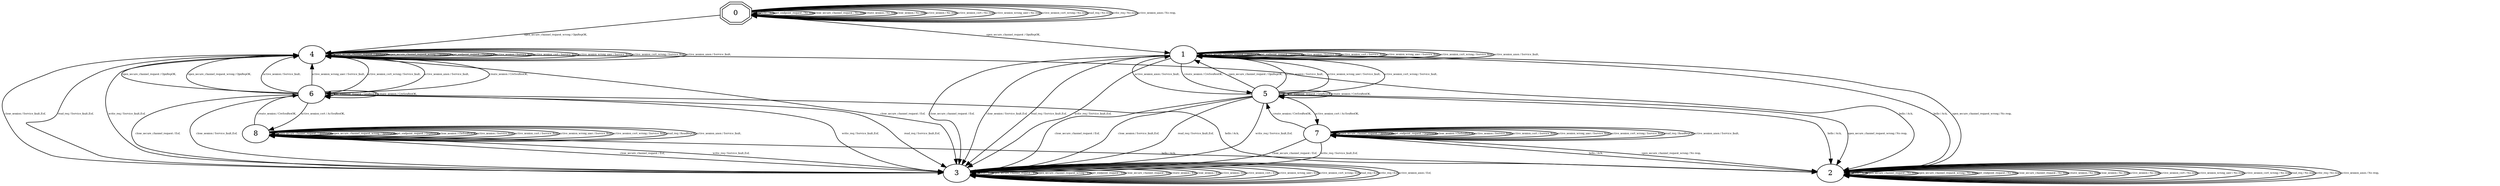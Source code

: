 digraph "Automata" {
"0" [shape=doubleoctagon, style=filled, fillcolor=white, URL="0"];
"4" [shape=ellipse, style=filled, fillcolor=white, URL="4"];
"6" [shape=ellipse, style=filled, fillcolor=white, URL="6"];
"8" [shape=ellipse, style=filled, fillcolor=white, URL="8"];
"3" [shape=ellipse, style=filled, fillcolor=white, URL="3"];
"2" [shape=ellipse, style=filled, fillcolor=white, URL="2"];
"1" [shape=ellipse, style=filled, fillcolor=white, URL="1"];
"5" [shape=ellipse, style=filled, fillcolor=white, URL="5"];
"7" [shape=ellipse, style=filled, fillcolor=white, URL="7"];
"0" -> "0" [fontsize=5, label="hello / Ack,", URL="t0"];
"0" -> "1" [fontsize=5, label="open_secure_channel_request / OpnRepOK,", URL="t1"];
"0" -> "4" [fontsize=5, label="open_secure_channel_request_wrong / OpnRepOK,", URL="t2"];
"0" -> "0" [fontsize=5, label="get_endpoint_request / No resp,", URL="t3"];
"0" -> "0" [fontsize=5, label="close_secure_channel_request / No resp,", URL="t4"];
"0" -> "0" [fontsize=5, label="create_session / No resp,", URL="t5"];
"0" -> "0" [fontsize=5, label="close_session / No resp,", URL="t6"];
"0" -> "0" [fontsize=5, label="active_session / No resp,", URL="t7"];
"0" -> "0" [fontsize=5, label="active_session_cert / No resp,", URL="t8"];
"0" -> "0" [fontsize=5, label="active_session_wrong_user / No resp,", URL="t9"];
"0" -> "0" [fontsize=5, label="active_session_cert_wrong / No resp,", URL="t10"];
"0" -> "0" [fontsize=5, label="read_req / No resp,", URL="t11"];
"0" -> "0" [fontsize=5, label="write_req / No resp,", URL="t12"];
"0" -> "0" [fontsize=5, label="active_session_anon / No resp,", URL="t13"];
"4" -> "2" [fontsize=5, label="hello / Ack,", URL="t56"];
"4" -> "4" [fontsize=5, label="open_secure_channel_request / OpnRepOK,", URL="t57"];
"4" -> "4" [fontsize=5, label="open_secure_channel_request_wrong / OpnRepOK,", URL="t58"];
"4" -> "4" [fontsize=5, label="get_endpoint_request / GepResOK,", URL="t59"];
"4" -> "3" [fontsize=5, label="close_secure_channel_request / Eof,", URL="t60"];
"4" -> "6" [fontsize=5, label="create_session / CreSesResOK,", URL="t61"];
"4" -> "3" [fontsize=5, label="close_session / Service_fault,Eof,", URL="t62"];
"4" -> "4" [fontsize=5, label="active_session / Service_fault,", URL="t63"];
"4" -> "4" [fontsize=5, label="active_session_cert / Service_fault,", URL="t64"];
"4" -> "4" [fontsize=5, label="active_session_wrong_user / Service_fault,", URL="t65"];
"4" -> "4" [fontsize=5, label="active_session_cert_wrong / Service_fault,", URL="t66"];
"4" -> "3" [fontsize=5, label="read_req / Service_fault,Eof,", URL="t67"];
"4" -> "3" [fontsize=5, label="write_req / Service_fault,Eof,", URL="t68"];
"4" -> "4" [fontsize=5, label="active_session_anon / Service_fault,", URL="t69"];
"6" -> "2" [fontsize=5, label="hello / Ack,", URL="t84"];
"6" -> "4" [fontsize=5, label="open_secure_channel_request / OpnRepOK,", URL="t85"];
"6" -> "4" [fontsize=5, label="open_secure_channel_request_wrong / OpnRepOK,", URL="t86"];
"6" -> "6" [fontsize=5, label="get_endpoint_request / GepResOK,", URL="t87"];
"6" -> "3" [fontsize=5, label="close_secure_channel_request / Eof,", URL="t88"];
"6" -> "6" [fontsize=5, label="create_session / CreSesResOK,", URL="t89"];
"6" -> "3" [fontsize=5, label="close_session / Service_fault,Eof,", URL="t90"];
"6" -> "4" [fontsize=5, label="active_session / Service_fault,", URL="t91"];
"6" -> "8" [fontsize=5, label="active_session_cert / AcSesResOK,", URL="t92"];
"6" -> "4" [fontsize=5, label="active_session_wrong_user / Service_fault,", URL="t93"];
"6" -> "4" [fontsize=5, label="active_session_cert_wrong / Service_fault,", URL="t94"];
"6" -> "3" [fontsize=5, label="read_req / Service_fault,Eof,", URL="t95"];
"6" -> "3" [fontsize=5, label="write_req / Service_fault,Eof,", URL="t96"];
"6" -> "4" [fontsize=5, label="active_session_anon / Service_fault,", URL="t97"];
"8" -> "2" [fontsize=5, label="hello / Ack,", URL="t112"];
"8" -> "8" [fontsize=5, label="open_secure_channel_request / OpnRepOK,", URL="t113"];
"8" -> "8" [fontsize=5, label="open_secure_channel_request_wrong / OpnRepOK,", URL="t114"];
"8" -> "8" [fontsize=5, label="get_endpoint_request / GepResOK,", URL="t115"];
"8" -> "3" [fontsize=5, label="close_secure_channel_request / Eof,", URL="t116"];
"8" -> "6" [fontsize=5, label="create_session / CreSesResOK,", URL="t117"];
"8" -> "8" [fontsize=5, label="close_session / CloSesResOK,", URL="t118"];
"8" -> "8" [fontsize=5, label="active_session / Service_fault,", URL="t119"];
"8" -> "8" [fontsize=5, label="active_session_cert / Service_fault,", URL="t120"];
"8" -> "8" [fontsize=5, label="active_session_wrong_user / Service_fault,", URL="t121"];
"8" -> "8" [fontsize=5, label="active_session_cert_wrong / Service_fault,", URL="t122"];
"8" -> "8" [fontsize=5, label="read_req / ReadRepOK,", URL="t123"];
"8" -> "3" [fontsize=5, label="write_req / Service_fault,Eof,", URL="t124"];
"8" -> "8" [fontsize=5, label="active_session_anon / Service_fault,", URL="t125"];
"3" -> "3" [fontsize=5, label="hello / Eof,", URL="t42"];
"3" -> "3" [fontsize=5, label="open_secure_channel_request / Eof,", URL="t43"];
"3" -> "3" [fontsize=5, label="open_secure_channel_request_wrong / Eof,", URL="t44"];
"3" -> "3" [fontsize=5, label="get_endpoint_request / Eof,", URL="t45"];
"3" -> "3" [fontsize=5, label="close_secure_channel_request / Eof,", URL="t46"];
"3" -> "3" [fontsize=5, label="create_session / Eof,", URL="t47"];
"3" -> "3" [fontsize=5, label="close_session / Eof,", URL="t48"];
"3" -> "3" [fontsize=5, label="active_session / Eof,", URL="t49"];
"3" -> "3" [fontsize=5, label="active_session_cert / Eof,", URL="t50"];
"3" -> "3" [fontsize=5, label="active_session_wrong_user / Eof,", URL="t51"];
"3" -> "3" [fontsize=5, label="active_session_cert_wrong / Eof,", URL="t52"];
"3" -> "3" [fontsize=5, label="read_req / Eof,", URL="t53"];
"3" -> "3" [fontsize=5, label="write_req / Eof,", URL="t54"];
"3" -> "3" [fontsize=5, label="active_session_anon / Eof,", URL="t55"];
"2" -> "2" [fontsize=5, label="hello / Ack,", URL="t28"];
"2" -> "2" [fontsize=5, label="open_secure_channel_request / No resp,", URL="t29"];
"2" -> "2" [fontsize=5, label="open_secure_channel_request_wrong / No resp,", URL="t30"];
"2" -> "2" [fontsize=5, label="get_endpoint_request / No resp,", URL="t31"];
"2" -> "2" [fontsize=5, label="close_secure_channel_request / No resp,", URL="t32"];
"2" -> "2" [fontsize=5, label="create_session / No resp,", URL="t33"];
"2" -> "2" [fontsize=5, label="close_session / No resp,", URL="t34"];
"2" -> "2" [fontsize=5, label="active_session / No resp,", URL="t35"];
"2" -> "2" [fontsize=5, label="active_session_cert / No resp,", URL="t36"];
"2" -> "2" [fontsize=5, label="active_session_wrong_user / No resp,", URL="t37"];
"2" -> "2" [fontsize=5, label="active_session_cert_wrong / No resp,", URL="t38"];
"2" -> "2" [fontsize=5, label="read_req / No resp,", URL="t39"];
"2" -> "2" [fontsize=5, label="write_req / No resp,", URL="t40"];
"2" -> "2" [fontsize=5, label="active_session_anon / No resp,", URL="t41"];
"1" -> "2" [fontsize=5, label="hello / Ack,", URL="t14"];
"1" -> "1" [fontsize=5, label="open_secure_channel_request / OpnRepOK,", URL="t15"];
"1" -> "2" [fontsize=5, label="open_secure_channel_request_wrong / No resp,", URL="t16"];
"1" -> "1" [fontsize=5, label="get_endpoint_request / GepResOK,", URL="t17"];
"1" -> "3" [fontsize=5, label="close_secure_channel_request / Eof,", URL="t18"];
"1" -> "5" [fontsize=5, label="create_session / CreSesResOK,", URL="t19"];
"1" -> "3" [fontsize=5, label="close_session / Service_fault,Eof,", URL="t20"];
"1" -> "1" [fontsize=5, label="active_session / Service_fault,", URL="t21"];
"1" -> "1" [fontsize=5, label="active_session_cert / Service_fault,", URL="t22"];
"1" -> "1" [fontsize=5, label="active_session_wrong_user / Service_fault,", URL="t23"];
"1" -> "1" [fontsize=5, label="active_session_cert_wrong / Service_fault,", URL="t24"];
"1" -> "3" [fontsize=5, label="read_req / Service_fault,Eof,", URL="t25"];
"1" -> "3" [fontsize=5, label="write_req / Service_fault,Eof,", URL="t26"];
"1" -> "1" [fontsize=5, label="active_session_anon / Service_fault,", URL="t27"];
"5" -> "2" [fontsize=5, label="hello / Ack,", URL="t70"];
"5" -> "1" [fontsize=5, label="open_secure_channel_request / OpnRepOK,", URL="t71"];
"5" -> "2" [fontsize=5, label="open_secure_channel_request_wrong / No resp,", URL="t72"];
"5" -> "5" [fontsize=5, label="get_endpoint_request / GepResOK,", URL="t73"];
"5" -> "3" [fontsize=5, label="close_secure_channel_request / Eof,", URL="t74"];
"5" -> "5" [fontsize=5, label="create_session / CreSesResOK,", URL="t75"];
"5" -> "3" [fontsize=5, label="close_session / Service_fault,Eof,", URL="t76"];
"5" -> "1" [fontsize=5, label="active_session / Service_fault,", URL="t77"];
"5" -> "7" [fontsize=5, label="active_session_cert / AcSesResOK,", URL="t78"];
"5" -> "1" [fontsize=5, label="active_session_wrong_user / Service_fault,", URL="t79"];
"5" -> "1" [fontsize=5, label="active_session_cert_wrong / Service_fault,", URL="t80"];
"5" -> "3" [fontsize=5, label="read_req / Service_fault,Eof,", URL="t81"];
"5" -> "3" [fontsize=5, label="write_req / Service_fault,Eof,", URL="t82"];
"5" -> "1" [fontsize=5, label="active_session_anon / Service_fault,", URL="t83"];
"7" -> "2" [fontsize=5, label="hello / Ack,", URL="t98"];
"7" -> "7" [fontsize=5, label="open_secure_channel_request / OpnRepOK,", URL="t99"];
"7" -> "2" [fontsize=5, label="open_secure_channel_request_wrong / No resp,", URL="t100"];
"7" -> "7" [fontsize=5, label="get_endpoint_request / GepResOK,", URL="t101"];
"7" -> "3" [fontsize=5, label="close_secure_channel_request / Eof,", URL="t102"];
"7" -> "5" [fontsize=5, label="create_session / CreSesResOK,", URL="t103"];
"7" -> "7" [fontsize=5, label="close_session / CloSesResOK,", URL="t104"];
"7" -> "7" [fontsize=5, label="active_session / Service_fault,", URL="t105"];
"7" -> "7" [fontsize=5, label="active_session_cert / Service_fault,", URL="t106"];
"7" -> "7" [fontsize=5, label="active_session_wrong_user / Service_fault,", URL="t107"];
"7" -> "7" [fontsize=5, label="active_session_cert_wrong / Service_fault,", URL="t108"];
"7" -> "7" [fontsize=5, label="read_req / ReadRepOK,", URL="t109"];
"7" -> "3" [fontsize=5, label="write_req / Service_fault,Eof,", URL="t110"];
"7" -> "7" [fontsize=5, label="active_session_anon / Service_fault,", URL="t111"];
}